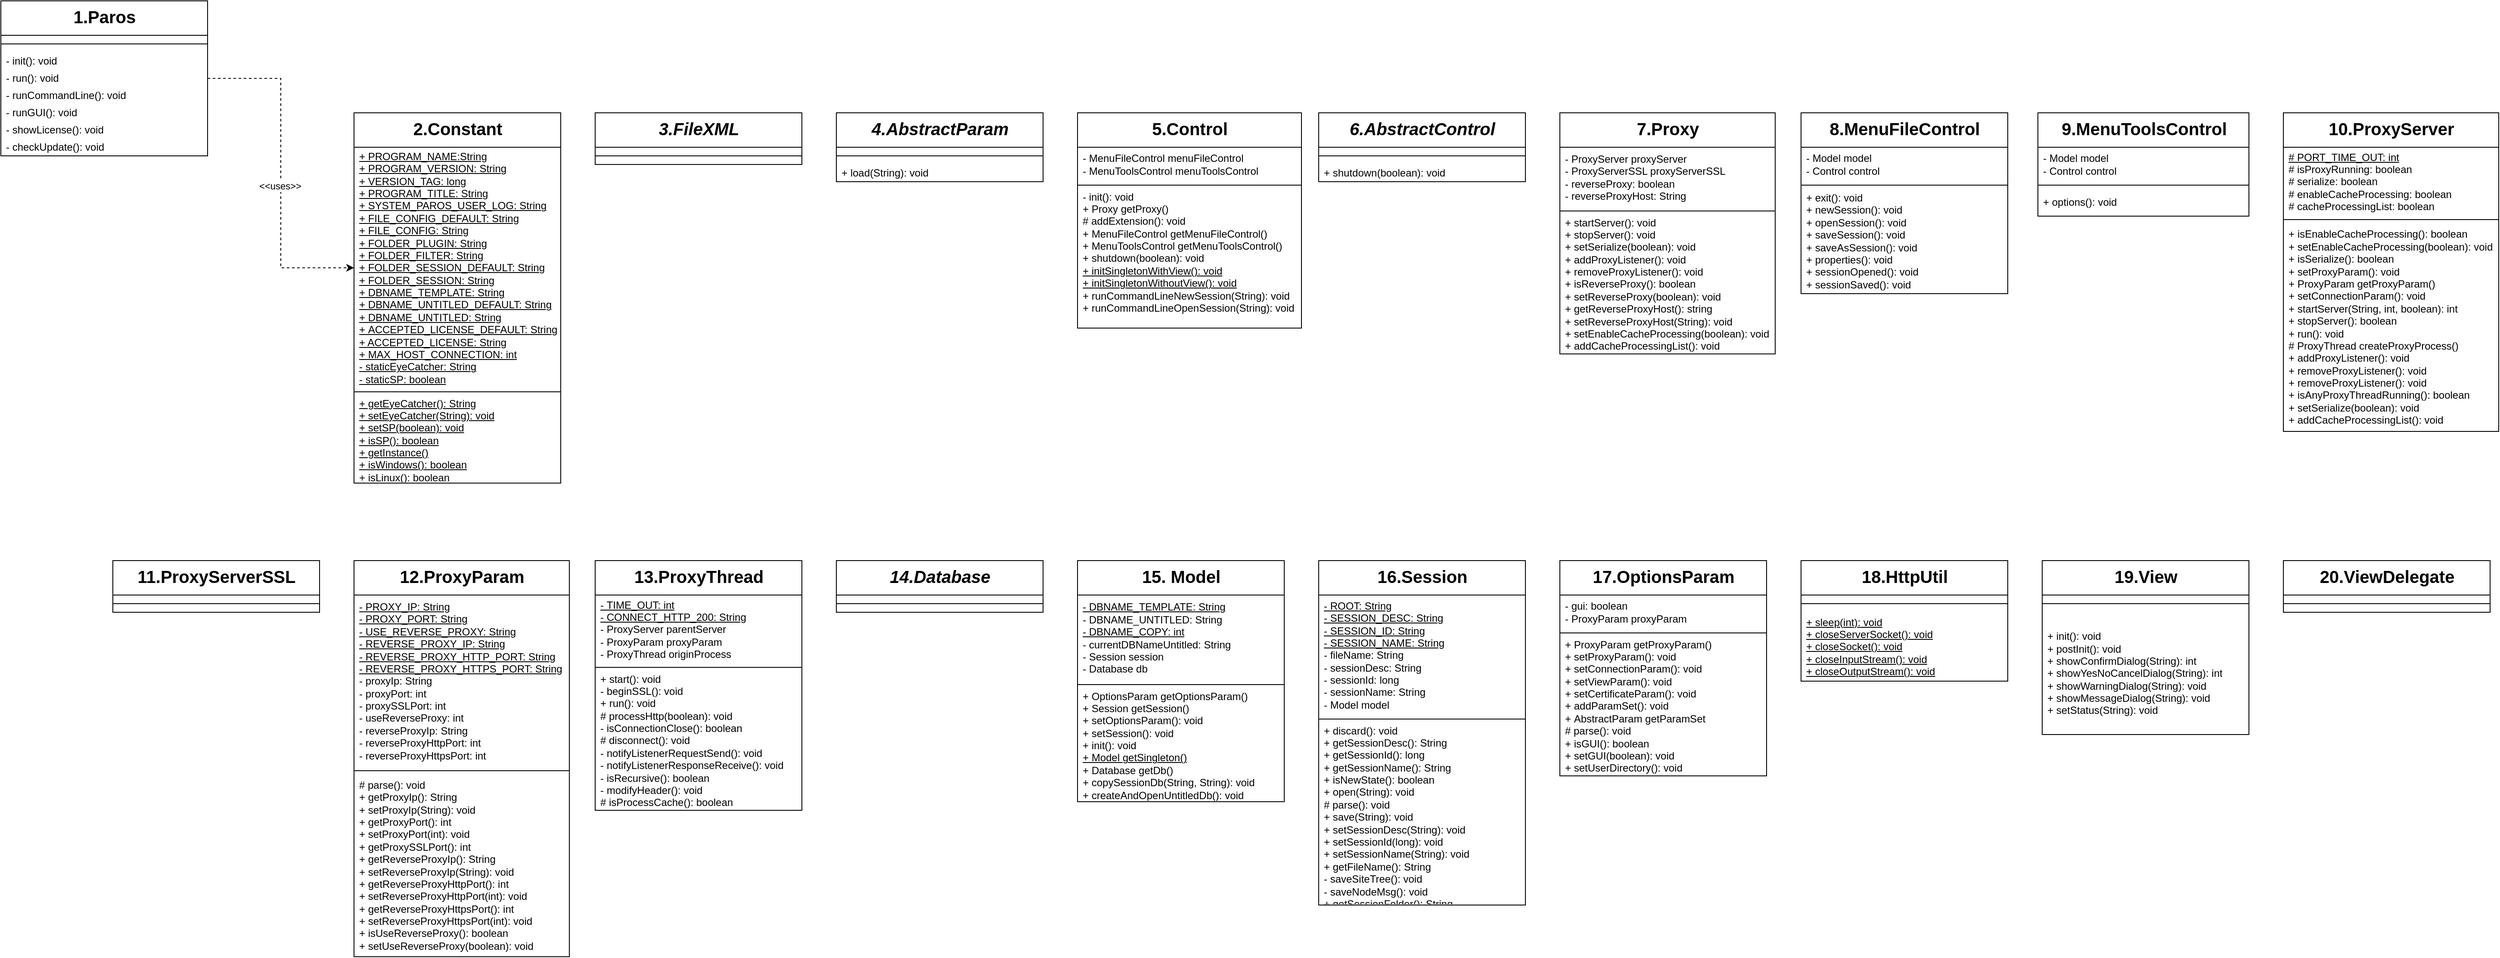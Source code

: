 <mxfile version="15.0.3" type="github">
  <diagram id="PYidpc2ZP7YQBrO0WTMi" name="Page-1">
    <mxGraphModel dx="1469" dy="1452" grid="1" gridSize="10" guides="1" tooltips="1" connect="1" arrows="1" fold="1" page="1" pageScale="1" pageWidth="850" pageHeight="1100" math="0" shadow="0">
      <root>
        <mxCell id="0" />
        <mxCell id="1" parent="0" />
        <mxCell id="z9THj69x5CB_1z2pLQWC-1" value="&lt;b&gt;&lt;font style=&quot;font-size: 20px&quot;&gt;1.Paros&lt;/font&gt;&lt;/b&gt;" style="swimlane;fontStyle=0;align=center;verticalAlign=top;childLayout=stackLayout;horizontal=1;startSize=40;horizontalStack=0;resizeParent=1;resizeParentMax=0;resizeLast=0;collapsible=0;marginBottom=0;html=1;" vertex="1" parent="1">
          <mxGeometry x="-130" y="-90" width="240" height="180" as="geometry" />
        </mxCell>
        <mxCell id="z9THj69x5CB_1z2pLQWC-6" value="" style="line;strokeWidth=1;fillColor=none;align=left;verticalAlign=middle;spacingTop=-1;spacingLeft=3;spacingRight=3;rotatable=0;labelPosition=right;points=[];portConstraint=eastwest;" vertex="1" parent="z9THj69x5CB_1z2pLQWC-1">
          <mxGeometry y="40" width="240" height="20" as="geometry" />
        </mxCell>
        <mxCell id="z9THj69x5CB_1z2pLQWC-8" value="- init(): void" style="text;html=1;strokeColor=none;fillColor=none;align=left;verticalAlign=middle;spacingLeft=4;spacingRight=4;overflow=hidden;rotatable=0;points=[[0,0.5],[1,0.5]];portConstraint=eastwest;" vertex="1" parent="z9THj69x5CB_1z2pLQWC-1">
          <mxGeometry y="60" width="240" height="20" as="geometry" />
        </mxCell>
        <mxCell id="z9THj69x5CB_1z2pLQWC-13" value="- run(): void" style="text;html=1;strokeColor=none;fillColor=none;align=left;verticalAlign=middle;spacingLeft=4;spacingRight=4;overflow=hidden;rotatable=0;points=[[0,0.5],[1,0.5]];portConstraint=eastwest;" vertex="1" parent="z9THj69x5CB_1z2pLQWC-1">
          <mxGeometry y="80" width="240" height="20" as="geometry" />
        </mxCell>
        <mxCell id="z9THj69x5CB_1z2pLQWC-14" value="- runCommandLine(): void" style="text;html=1;strokeColor=none;fillColor=none;align=left;verticalAlign=middle;spacingLeft=4;spacingRight=4;overflow=hidden;rotatable=0;points=[[0,0.5],[1,0.5]];portConstraint=eastwest;" vertex="1" parent="z9THj69x5CB_1z2pLQWC-1">
          <mxGeometry y="100" width="240" height="20" as="geometry" />
        </mxCell>
        <mxCell id="z9THj69x5CB_1z2pLQWC-15" value="- runGUI(): void" style="text;html=1;strokeColor=none;fillColor=none;align=left;verticalAlign=middle;spacingLeft=4;spacingRight=4;overflow=hidden;rotatable=0;points=[[0,0.5],[1,0.5]];portConstraint=eastwest;" vertex="1" parent="z9THj69x5CB_1z2pLQWC-1">
          <mxGeometry y="120" width="240" height="20" as="geometry" />
        </mxCell>
        <mxCell id="z9THj69x5CB_1z2pLQWC-16" value="- showLicense(): void" style="text;html=1;strokeColor=none;fillColor=none;align=left;verticalAlign=middle;spacingLeft=4;spacingRight=4;overflow=hidden;rotatable=0;points=[[0,0.5],[1,0.5]];portConstraint=eastwest;" vertex="1" parent="z9THj69x5CB_1z2pLQWC-1">
          <mxGeometry y="140" width="240" height="20" as="geometry" />
        </mxCell>
        <mxCell id="z9THj69x5CB_1z2pLQWC-17" value="- checkUpdate(): void" style="text;html=1;strokeColor=none;fillColor=none;align=left;verticalAlign=middle;spacingLeft=4;spacingRight=4;overflow=hidden;rotatable=0;points=[[0,0.5],[1,0.5]];portConstraint=eastwest;" vertex="1" parent="z9THj69x5CB_1z2pLQWC-1">
          <mxGeometry y="160" width="240" height="20" as="geometry" />
        </mxCell>
        <mxCell id="z9THj69x5CB_1z2pLQWC-18" value="&lt;b&gt;&lt;font style=&quot;font-size: 20px&quot;&gt;2.Constant&lt;/font&gt;&lt;/b&gt;" style="swimlane;fontStyle=0;align=center;verticalAlign=top;childLayout=stackLayout;horizontal=1;startSize=40;horizontalStack=0;resizeParent=1;resizeParentMax=0;resizeLast=0;collapsible=0;marginBottom=0;html=1;" vertex="1" parent="1">
          <mxGeometry x="280" y="40" width="240" height="430" as="geometry" />
        </mxCell>
        <mxCell id="z9THj69x5CB_1z2pLQWC-19" value="&lt;u&gt;+&amp;nbsp;PROGRAM_NAME:String&lt;br&gt;+&amp;nbsp;PROGRAM_VERSION: String&lt;br&gt;+&amp;nbsp;VERSION_TAG: long&lt;br&gt;+&amp;nbsp;PROGRAM_TITLE: String&lt;br&gt;+&amp;nbsp;SYSTEM_PAROS_USER_LOG: String&lt;br&gt;+&amp;nbsp;FILE_CONFIG_DEFAULT: String&lt;br&gt;+&amp;nbsp;FILE_CONFIG: String&lt;br&gt;+&amp;nbsp;FOLDER_PLUGIN: String&lt;br&gt;+&amp;nbsp;FOLDER_FILTER: String&lt;br&gt;+&amp;nbsp;FOLDER_SESSION_DEFAULT: String&lt;br&gt;+&amp;nbsp;FOLDER_SESSION: String&lt;br&gt;+&amp;nbsp;DBNAME_TEMPLATE: String&lt;br&gt;+&amp;nbsp;DBNAME_UNTITLED_DEFAULT: String&lt;br&gt;+&amp;nbsp;DBNAME_UNTITLED: String&lt;br&gt;+&amp;nbsp;ACCEPTED_LICENSE_DEFAULT: String&lt;br&gt;+ ACCEPTED_LICENSE: String&lt;br&gt;+ MAX_HOST_CONNECTION: int&lt;br&gt;-&amp;nbsp;staticEyeCatcher: String&lt;br&gt;-&amp;nbsp;staticSP: boolean&lt;/u&gt;" style="text;html=1;strokeColor=none;fillColor=none;align=left;verticalAlign=middle;spacingLeft=4;spacingRight=4;overflow=hidden;rotatable=0;points=[[0,0.5],[1,0.5]];portConstraint=eastwest;" vertex="1" parent="z9THj69x5CB_1z2pLQWC-18">
          <mxGeometry y="40" width="240" height="280" as="geometry" />
        </mxCell>
        <mxCell id="z9THj69x5CB_1z2pLQWC-20" value="" style="line;strokeWidth=1;fillColor=none;align=left;verticalAlign=middle;spacingTop=-1;spacingLeft=3;spacingRight=3;rotatable=0;labelPosition=right;points=[];portConstraint=eastwest;" vertex="1" parent="z9THj69x5CB_1z2pLQWC-18">
          <mxGeometry y="320" width="240" height="8" as="geometry" />
        </mxCell>
        <mxCell id="z9THj69x5CB_1z2pLQWC-21" value="&lt;u&gt;+ getEyeCatcher(): String&lt;br&gt;+ setEyeCatcher(String): void&lt;br&gt;+ setSP(boolean): void&lt;br&gt;+ isSP(): boolean&lt;br&gt;+ getInstance()&lt;br&gt;+ isWindows(): boolean&lt;br&gt;+ isLinux(): boolean&lt;br&gt;&lt;/u&gt;" style="text;html=1;strokeColor=none;fillColor=none;align=left;verticalAlign=middle;spacingLeft=4;spacingRight=4;overflow=hidden;rotatable=0;points=[[0,0.5],[1,0.5]];portConstraint=eastwest;" vertex="1" parent="z9THj69x5CB_1z2pLQWC-18">
          <mxGeometry y="328" width="240" height="102" as="geometry" />
        </mxCell>
        <mxCell id="z9THj69x5CB_1z2pLQWC-28" value="&lt;b&gt;&lt;font style=&quot;font-size: 20px&quot;&gt;&lt;i&gt;3.FileXML&lt;/i&gt;&lt;/font&gt;&lt;/b&gt;" style="swimlane;fontStyle=0;align=center;verticalAlign=top;childLayout=stackLayout;horizontal=1;startSize=40;horizontalStack=0;resizeParent=1;resizeParentMax=0;resizeLast=0;collapsible=0;marginBottom=0;html=1;" vertex="1" parent="1">
          <mxGeometry x="560" y="40" width="240" height="60" as="geometry" />
        </mxCell>
        <mxCell id="z9THj69x5CB_1z2pLQWC-30" value="" style="line;strokeWidth=1;fillColor=none;align=left;verticalAlign=middle;spacingTop=-1;spacingLeft=3;spacingRight=3;rotatable=0;labelPosition=right;points=[];portConstraint=eastwest;" vertex="1" parent="z9THj69x5CB_1z2pLQWC-28">
          <mxGeometry y="40" width="240" height="20" as="geometry" />
        </mxCell>
        <mxCell id="z9THj69x5CB_1z2pLQWC-44" value="&lt;b&gt;&lt;font style=&quot;font-size: 20px&quot;&gt;7.Proxy&lt;/font&gt;&lt;/b&gt;" style="swimlane;fontStyle=0;align=center;verticalAlign=top;childLayout=stackLayout;horizontal=1;startSize=40;horizontalStack=0;resizeParent=1;resizeParentMax=0;resizeLast=0;collapsible=0;marginBottom=0;html=1;" vertex="1" parent="1">
          <mxGeometry x="1680" y="40" width="250" height="280" as="geometry" />
        </mxCell>
        <mxCell id="z9THj69x5CB_1z2pLQWC-45" value="- ProxyServer proxyServer&lt;br&gt;- ProxyServerSSL proxyServerSSL&lt;br&gt;-&amp;nbsp;reverseProxy: boolean&lt;br&gt;-&amp;nbsp;reverseProxyHost: String" style="text;html=1;strokeColor=none;fillColor=none;align=left;verticalAlign=middle;spacingLeft=4;spacingRight=4;overflow=hidden;rotatable=0;points=[[0,0.5],[1,0.5]];portConstraint=eastwest;" vertex="1" parent="z9THj69x5CB_1z2pLQWC-44">
          <mxGeometry y="40" width="250" height="70" as="geometry" />
        </mxCell>
        <mxCell id="z9THj69x5CB_1z2pLQWC-46" value="" style="line;strokeWidth=1;fillColor=none;align=left;verticalAlign=middle;spacingTop=-1;spacingLeft=3;spacingRight=3;rotatable=0;labelPosition=right;points=[];portConstraint=eastwest;" vertex="1" parent="z9THj69x5CB_1z2pLQWC-44">
          <mxGeometry y="110" width="250" height="8" as="geometry" />
        </mxCell>
        <mxCell id="z9THj69x5CB_1z2pLQWC-47" value="+ startServer(): void&lt;br&gt;+ stopServer(): void&lt;br&gt;+ setSerialize(boolean): void&lt;br&gt;+ addProxyListener(): void&lt;br&gt;+ removeProxyListener(): void&lt;br&gt;+ isReverseProxy(): boolean&lt;br&gt;+ setReverseProxy(boolean): void&lt;br&gt;+ getReverseProxyHost(): string&lt;br&gt;+ setReverseProxyHost(String): void&lt;br&gt;+ setEnableCacheProcessing(boolean): void&lt;br&gt;+ addCacheProcessingList(): void" style="text;html=1;strokeColor=none;fillColor=none;align=left;verticalAlign=middle;spacingLeft=4;spacingRight=4;overflow=hidden;rotatable=0;points=[[0,0.5],[1,0.5]];portConstraint=eastwest;" vertex="1" parent="z9THj69x5CB_1z2pLQWC-44">
          <mxGeometry y="118" width="250" height="162" as="geometry" />
        </mxCell>
        <mxCell id="z9THj69x5CB_1z2pLQWC-56" value="&lt;b&gt;&lt;font style=&quot;font-size: 20px&quot;&gt;10.ProxyServer&lt;/font&gt;&lt;/b&gt;" style="swimlane;fontStyle=0;align=center;verticalAlign=top;childLayout=stackLayout;horizontal=1;startSize=40;horizontalStack=0;resizeParent=1;resizeParentMax=0;resizeLast=0;collapsible=0;marginBottom=0;html=1;" vertex="1" parent="1">
          <mxGeometry x="2520" y="40" width="250" height="370" as="geometry" />
        </mxCell>
        <mxCell id="z9THj69x5CB_1z2pLQWC-57" value="&lt;u&gt;#&amp;nbsp;PORT_TIME_OUT: int&lt;/u&gt;&lt;br&gt;#&amp;nbsp;isProxyRunning: boolean&lt;br&gt;#&amp;nbsp;serialize: boolean&lt;br&gt;#&amp;nbsp;enableCacheProcessing: boolean&lt;br&gt;#&amp;nbsp;cacheProcessingList: boolean" style="text;html=1;strokeColor=none;fillColor=none;align=left;verticalAlign=middle;spacingLeft=4;spacingRight=4;overflow=hidden;rotatable=0;points=[[0,0.5],[1,0.5]];portConstraint=eastwest;" vertex="1" parent="z9THj69x5CB_1z2pLQWC-56">
          <mxGeometry y="40" width="250" height="80" as="geometry" />
        </mxCell>
        <mxCell id="z9THj69x5CB_1z2pLQWC-58" value="" style="line;strokeWidth=1;fillColor=none;align=left;verticalAlign=middle;spacingTop=-1;spacingLeft=3;spacingRight=3;rotatable=0;labelPosition=right;points=[];portConstraint=eastwest;" vertex="1" parent="z9THj69x5CB_1z2pLQWC-56">
          <mxGeometry y="120" width="250" height="8" as="geometry" />
        </mxCell>
        <mxCell id="z9THj69x5CB_1z2pLQWC-59" value="+ isEnableCacheProcessing(): boolean&lt;br&gt;+ setEnableCacheProcessing(boolean): void&lt;br&gt;+ isSerialize(): boolean&lt;br&gt;+&amp;nbsp;setProxyParam(): void&lt;br&gt;+&amp;nbsp;ProxyParam getProxyParam()&lt;br&gt;+&amp;nbsp;setConnectionParam(): void&lt;br&gt;+&amp;nbsp;startServer(String, int, boolean): int&lt;br&gt;+&amp;nbsp;stopServer(): boolean&lt;br&gt;+&amp;nbsp;run(): void&lt;br&gt;#&amp;nbsp;ProxyThread createProxyProcess()&lt;br&gt;+&amp;nbsp;addProxyListener(): void&lt;br&gt;+&amp;nbsp;removeProxyListener(): void&lt;br&gt;+&amp;nbsp;removeProxyListener(): void&lt;br&gt;+&amp;nbsp;isAnyProxyThreadRunning(): boolean&lt;br&gt;+&amp;nbsp;setSerialize(boolean): void&lt;br&gt;+&amp;nbsp;addCacheProcessingList(): void" style="text;html=1;strokeColor=none;fillColor=none;align=left;verticalAlign=middle;spacingLeft=4;spacingRight=4;overflow=hidden;rotatable=0;points=[[0,0.5],[1,0.5]];portConstraint=eastwest;" vertex="1" parent="z9THj69x5CB_1z2pLQWC-56">
          <mxGeometry y="128" width="250" height="242" as="geometry" />
        </mxCell>
        <mxCell id="z9THj69x5CB_1z2pLQWC-60" value="&lt;b&gt;&lt;font style=&quot;font-size: 20px&quot;&gt;11.&lt;/font&gt;&lt;/b&gt;&lt;span style=&quot;font-size: 20px&quot;&gt;&lt;b&gt;ProxyServerSSL&lt;/b&gt;&lt;/span&gt;" style="swimlane;fontStyle=0;align=center;verticalAlign=top;childLayout=stackLayout;horizontal=1;startSize=40;horizontalStack=0;resizeParent=1;resizeParentMax=0;resizeLast=0;collapsible=0;marginBottom=0;html=1;" vertex="1" parent="1">
          <mxGeometry y="560" width="240" height="60" as="geometry" />
        </mxCell>
        <mxCell id="z9THj69x5CB_1z2pLQWC-62" value="" style="line;strokeWidth=1;fillColor=none;align=left;verticalAlign=middle;spacingTop=-1;spacingLeft=3;spacingRight=3;rotatable=0;labelPosition=right;points=[];portConstraint=eastwest;" vertex="1" parent="z9THj69x5CB_1z2pLQWC-60">
          <mxGeometry y="40" width="240" height="20" as="geometry" />
        </mxCell>
        <mxCell id="z9THj69x5CB_1z2pLQWC-65" value="&lt;b&gt;&lt;font style=&quot;font-size: 20px&quot;&gt;12.&lt;/font&gt;&lt;/b&gt;&lt;span style=&quot;font-size: 20px&quot;&gt;&lt;b&gt;ProxyParam&lt;/b&gt;&lt;/span&gt;" style="swimlane;fontStyle=0;align=center;verticalAlign=top;childLayout=stackLayout;horizontal=1;startSize=40;horizontalStack=0;resizeParent=1;resizeParentMax=0;resizeLast=0;collapsible=0;marginBottom=0;html=1;" vertex="1" parent="1">
          <mxGeometry x="280" y="560" width="250" height="460" as="geometry" />
        </mxCell>
        <mxCell id="z9THj69x5CB_1z2pLQWC-66" value="&lt;u&gt;-&amp;nbsp;PROXY_IP: String&lt;br&gt;-&amp;nbsp;PROXY_PORT: String&lt;br&gt;-&amp;nbsp;USE_REVERSE_PROXY: String&lt;br&gt;-&amp;nbsp;REVERSE_PROXY_IP: String&lt;br&gt;-&amp;nbsp;REVERSE_PROXY_HTTP_PORT: String&lt;br&gt;-&amp;nbsp;REVERSE_PROXY_HTTPS_PORT: String&lt;/u&gt;&lt;br&gt;-&amp;nbsp;proxyIp: String&lt;br&gt;-&amp;nbsp;proxyPort: int&lt;br&gt;-&amp;nbsp;proxySSLPort: int&lt;br&gt;-&amp;nbsp;useReverseProxy: int&lt;br&gt;-&amp;nbsp;reverseProxyIp: String&lt;br&gt;-&amp;nbsp;reverseProxyHttpPort: int&lt;br&gt;-&amp;nbsp;reverseProxyHttpsPort: int" style="text;html=1;strokeColor=none;fillColor=none;align=left;verticalAlign=middle;spacingLeft=4;spacingRight=4;overflow=hidden;rotatable=0;points=[[0,0.5],[1,0.5]];portConstraint=eastwest;" vertex="1" parent="z9THj69x5CB_1z2pLQWC-65">
          <mxGeometry y="40" width="250" height="200" as="geometry" />
        </mxCell>
        <mxCell id="z9THj69x5CB_1z2pLQWC-67" value="" style="line;strokeWidth=1;fillColor=none;align=left;verticalAlign=middle;spacingTop=-1;spacingLeft=3;spacingRight=3;rotatable=0;labelPosition=right;points=[];portConstraint=eastwest;" vertex="1" parent="z9THj69x5CB_1z2pLQWC-65">
          <mxGeometry y="240" width="250" height="8" as="geometry" />
        </mxCell>
        <mxCell id="z9THj69x5CB_1z2pLQWC-68" value="#&amp;nbsp;parse(): void&lt;br&gt;+&amp;nbsp;getProxyIp(): String&lt;br&gt;+&amp;nbsp;setProxyIp(String): void&lt;br&gt;+&amp;nbsp;getProxyPort(): int&lt;br&gt;+&amp;nbsp;setProxyPort(int): void&lt;br&gt;+&amp;nbsp;getProxySSLPort(): int&lt;br&gt;+&amp;nbsp;getReverseProxyIp(): String&lt;br&gt;+&amp;nbsp;setReverseProxyIp(String): void&lt;br&gt;+&amp;nbsp;getReverseProxyHttpPort(): int&lt;br&gt;+&amp;nbsp;setReverseProxyHttpPort(int): void&lt;br&gt;+&amp;nbsp;getReverseProxyHttpsPort(): int&lt;br&gt;+&amp;nbsp;setReverseProxyHttpsPort(int): void&lt;br&gt;+&amp;nbsp;isUseReverseProxy(): boolean&lt;br&gt;+&amp;nbsp;setUseReverseProxy(boolean): void" style="text;html=1;strokeColor=none;fillColor=none;align=left;verticalAlign=middle;spacingLeft=4;spacingRight=4;overflow=hidden;rotatable=0;points=[[0,0.5],[1,0.5]];portConstraint=eastwest;" vertex="1" parent="z9THj69x5CB_1z2pLQWC-65">
          <mxGeometry y="248" width="250" height="212" as="geometry" />
        </mxCell>
        <mxCell id="z9THj69x5CB_1z2pLQWC-69" value="&lt;span style=&quot;font-size: 20px&quot;&gt;&lt;b&gt;13.ProxyThread&lt;/b&gt;&lt;/span&gt;" style="swimlane;fontStyle=0;align=center;verticalAlign=top;childLayout=stackLayout;horizontal=1;startSize=40;horizontalStack=0;resizeParent=1;resizeParentMax=0;resizeLast=0;collapsible=0;marginBottom=0;html=1;" vertex="1" parent="1">
          <mxGeometry x="560" y="560" width="240" height="290" as="geometry" />
        </mxCell>
        <mxCell id="z9THj69x5CB_1z2pLQWC-70" value="&lt;u&gt;-&amp;nbsp;TIME_OUT: int&lt;/u&gt;&lt;br&gt;&lt;u&gt;-&amp;nbsp;CONNECT_HTTP_200: String&lt;/u&gt;&lt;br&gt;-&amp;nbsp;ProxyServer parentServer&lt;br&gt;-&amp;nbsp;ProxyParam proxyParam&lt;br&gt;-&amp;nbsp;ProxyThread originProcess" style="text;html=1;strokeColor=none;fillColor=none;align=left;verticalAlign=middle;spacingLeft=4;spacingRight=4;overflow=hidden;rotatable=0;points=[[0,0.5],[1,0.5]];portConstraint=eastwest;" vertex="1" parent="z9THj69x5CB_1z2pLQWC-69">
          <mxGeometry y="40" width="240" height="80" as="geometry" />
        </mxCell>
        <mxCell id="z9THj69x5CB_1z2pLQWC-71" value="" style="line;strokeWidth=1;fillColor=none;align=left;verticalAlign=middle;spacingTop=-1;spacingLeft=3;spacingRight=3;rotatable=0;labelPosition=right;points=[];portConstraint=eastwest;" vertex="1" parent="z9THj69x5CB_1z2pLQWC-69">
          <mxGeometry y="120" width="240" height="8" as="geometry" />
        </mxCell>
        <mxCell id="z9THj69x5CB_1z2pLQWC-72" value="+&amp;nbsp;start(): void&lt;br&gt;-&amp;nbsp;beginSSL(): void&lt;br&gt;+&amp;nbsp;run(): void&lt;br&gt;#&amp;nbsp;processHttp(boolean): void&lt;br&gt;-&amp;nbsp;isConnectionClose(): boolean&lt;br&gt;#&amp;nbsp;disconnect(): void&lt;br&gt;-&amp;nbsp;notifyListenerRequestSend(): void&lt;br&gt;-&amp;nbsp;notifyListenerResponseReceive(): void&lt;br&gt;-&amp;nbsp;isRecursive(): boolean&lt;br&gt;-&amp;nbsp;modifyHeader(): void&lt;br&gt;#&amp;nbsp;isProcessCache(): boolean" style="text;html=1;strokeColor=none;fillColor=none;align=left;verticalAlign=middle;spacingLeft=4;spacingRight=4;overflow=hidden;rotatable=0;points=[[0,0.5],[1,0.5]];portConstraint=eastwest;" vertex="1" parent="z9THj69x5CB_1z2pLQWC-69">
          <mxGeometry y="128" width="240" height="162" as="geometry" />
        </mxCell>
        <mxCell id="z9THj69x5CB_1z2pLQWC-73" value="&lt;b&gt;&lt;font style=&quot;font-size: 20px&quot;&gt;&lt;i&gt;14.Database&lt;/i&gt;&lt;/font&gt;&lt;/b&gt;" style="swimlane;fontStyle=0;align=center;verticalAlign=top;childLayout=stackLayout;horizontal=1;startSize=40;horizontalStack=0;resizeParent=1;resizeParentMax=0;resizeLast=0;collapsible=0;marginBottom=0;html=1;" vertex="1" parent="1">
          <mxGeometry x="840" y="560" width="240" height="60" as="geometry" />
        </mxCell>
        <mxCell id="z9THj69x5CB_1z2pLQWC-74" value="" style="line;strokeWidth=1;fillColor=none;align=left;verticalAlign=middle;spacingTop=-1;spacingLeft=3;spacingRight=3;rotatable=0;labelPosition=right;points=[];portConstraint=eastwest;" vertex="1" parent="z9THj69x5CB_1z2pLQWC-73">
          <mxGeometry y="40" width="240" height="20" as="geometry" />
        </mxCell>
        <mxCell id="z9THj69x5CB_1z2pLQWC-75" value="&lt;span style=&quot;font-size: 20px&quot;&gt;&lt;b&gt;15. Model&lt;/b&gt;&lt;/span&gt;" style="swimlane;fontStyle=0;align=center;verticalAlign=top;childLayout=stackLayout;horizontal=1;startSize=40;horizontalStack=0;resizeParent=1;resizeParentMax=0;resizeLast=0;collapsible=0;marginBottom=0;html=1;" vertex="1" parent="1">
          <mxGeometry x="1120" y="560" width="240" height="280" as="geometry" />
        </mxCell>
        <mxCell id="z9THj69x5CB_1z2pLQWC-76" value="&lt;u&gt;-&amp;nbsp;DBNAME_TEMPLATE: String&lt;/u&gt;&lt;br&gt;-&amp;nbsp;DBNAME_UNTITLED: String&lt;br&gt;&lt;u&gt;-&amp;nbsp;DBNAME_COPY: int&lt;/u&gt;&lt;br&gt;-&amp;nbsp;currentDBNameUntitled: String&lt;br&gt;-&amp;nbsp;Session session&lt;br&gt;-&amp;nbsp;Database db" style="text;html=1;strokeColor=none;fillColor=none;align=left;verticalAlign=middle;spacingLeft=4;spacingRight=4;overflow=hidden;rotatable=0;points=[[0,0.5],[1,0.5]];portConstraint=eastwest;" vertex="1" parent="z9THj69x5CB_1z2pLQWC-75">
          <mxGeometry y="40" width="240" height="100" as="geometry" />
        </mxCell>
        <mxCell id="z9THj69x5CB_1z2pLQWC-77" value="" style="line;strokeWidth=1;fillColor=none;align=left;verticalAlign=middle;spacingTop=-1;spacingLeft=3;spacingRight=3;rotatable=0;labelPosition=right;points=[];portConstraint=eastwest;" vertex="1" parent="z9THj69x5CB_1z2pLQWC-75">
          <mxGeometry y="140" width="240" height="8" as="geometry" />
        </mxCell>
        <mxCell id="z9THj69x5CB_1z2pLQWC-78" value="+&amp;nbsp;OptionsParam getOptionsParam()&lt;br&gt;+&amp;nbsp;Session getSession()&lt;br&gt;+&amp;nbsp;setOptionsParam(): void&lt;br&gt;+&amp;nbsp;setSession(): void&lt;br&gt;+&amp;nbsp;init(): void&lt;br&gt;&lt;u&gt;+ Model getSingleton()&lt;br&gt;&lt;/u&gt;+&amp;nbsp;Database getDb()&lt;br&gt;+&amp;nbsp;copySessionDb(String, String): void&lt;br&gt;+&amp;nbsp;createAndOpenUntitledDb(): void" style="text;html=1;strokeColor=none;fillColor=none;align=left;verticalAlign=middle;spacingLeft=4;spacingRight=4;overflow=hidden;rotatable=0;points=[[0,0.5],[1,0.5]];portConstraint=eastwest;" vertex="1" parent="z9THj69x5CB_1z2pLQWC-75">
          <mxGeometry y="148" width="240" height="132" as="geometry" />
        </mxCell>
        <mxCell id="z9THj69x5CB_1z2pLQWC-79" value="&lt;span style=&quot;font-size: 20px&quot;&gt;&lt;b&gt;16.Session&lt;/b&gt;&lt;/span&gt;" style="swimlane;fontStyle=0;align=center;verticalAlign=top;childLayout=stackLayout;horizontal=1;startSize=40;horizontalStack=0;resizeParent=1;resizeParentMax=0;resizeLast=0;collapsible=0;marginBottom=0;html=1;" vertex="1" parent="1">
          <mxGeometry x="1400" y="560" width="240" height="400" as="geometry" />
        </mxCell>
        <mxCell id="z9THj69x5CB_1z2pLQWC-80" value="&lt;u&gt;-&amp;nbsp;ROOT: String&lt;br&gt;-&amp;nbsp;SESSION_DESC: String&lt;br&gt;-&amp;nbsp;SESSION_ID: String&lt;br&gt;-&amp;nbsp;SESSION_NAME: String&lt;/u&gt;&lt;br&gt;-&amp;nbsp;fileName: String&lt;br&gt;-&amp;nbsp;sessionDesc: String&lt;br&gt;-&amp;nbsp;sessionId: long&lt;br&gt;-&amp;nbsp;sessionName: String&lt;br&gt;-&amp;nbsp;Model model&lt;br&gt;" style="text;html=1;strokeColor=none;fillColor=none;align=left;verticalAlign=middle;spacingLeft=4;spacingRight=4;overflow=hidden;rotatable=0;points=[[0,0.5],[1,0.5]];portConstraint=eastwest;" vertex="1" parent="z9THj69x5CB_1z2pLQWC-79">
          <mxGeometry y="40" width="240" height="140" as="geometry" />
        </mxCell>
        <mxCell id="z9THj69x5CB_1z2pLQWC-81" value="" style="line;strokeWidth=1;fillColor=none;align=left;verticalAlign=middle;spacingTop=-1;spacingLeft=3;spacingRight=3;rotatable=0;labelPosition=right;points=[];portConstraint=eastwest;" vertex="1" parent="z9THj69x5CB_1z2pLQWC-79">
          <mxGeometry y="180" width="240" height="8" as="geometry" />
        </mxCell>
        <mxCell id="z9THj69x5CB_1z2pLQWC-82" value="+&amp;nbsp;discard(): void&lt;br&gt;+&amp;nbsp;getSessionDesc(): String&lt;br&gt;+&amp;nbsp;getSessionId(): long&lt;br&gt;+&amp;nbsp;getSessionName(): String&lt;br&gt;+&amp;nbsp;isNewState(): boolean&lt;br&gt;+&amp;nbsp;open(String): void&lt;br&gt;# parse(): void&lt;br&gt;+&amp;nbsp;save(String): void&lt;br&gt;+&amp;nbsp;setSessionDesc(String): void&lt;br&gt;+&amp;nbsp;setSessionId(long): void&lt;br&gt;+&amp;nbsp;setSessionName(String): void&lt;br&gt;+&amp;nbsp;getFileName(): String&lt;br&gt;-&amp;nbsp;saveSiteTree(): void&lt;br&gt;-&amp;nbsp;saveNodeMsg(): void&lt;br&gt;+&amp;nbsp;getSessionFolder(): String" style="text;html=1;strokeColor=none;fillColor=none;align=left;verticalAlign=middle;spacingLeft=4;spacingRight=4;overflow=hidden;rotatable=0;points=[[0,0.5],[1,0.5]];portConstraint=eastwest;" vertex="1" parent="z9THj69x5CB_1z2pLQWC-79">
          <mxGeometry y="188" width="240" height="212" as="geometry" />
        </mxCell>
        <mxCell id="z9THj69x5CB_1z2pLQWC-83" value="&lt;span style=&quot;font-size: 20px&quot;&gt;&lt;b&gt;17.OptionsParam&lt;/b&gt;&lt;/span&gt;" style="swimlane;fontStyle=0;align=center;verticalAlign=top;childLayout=stackLayout;horizontal=1;startSize=40;horizontalStack=0;resizeParent=1;resizeParentMax=0;resizeLast=0;collapsible=0;marginBottom=0;html=1;" vertex="1" parent="1">
          <mxGeometry x="1680" y="560" width="240" height="250" as="geometry" />
        </mxCell>
        <mxCell id="z9THj69x5CB_1z2pLQWC-84" value="- gui: boolean&lt;br&gt;-&amp;nbsp;ProxyParam proxyParam" style="text;html=1;strokeColor=none;fillColor=none;align=left;verticalAlign=middle;spacingLeft=4;spacingRight=4;overflow=hidden;rotatable=0;points=[[0,0.5],[1,0.5]];portConstraint=eastwest;" vertex="1" parent="z9THj69x5CB_1z2pLQWC-83">
          <mxGeometry y="40" width="240" height="40" as="geometry" />
        </mxCell>
        <mxCell id="z9THj69x5CB_1z2pLQWC-85" value="" style="line;strokeWidth=1;fillColor=none;align=left;verticalAlign=middle;spacingTop=-1;spacingLeft=3;spacingRight=3;rotatable=0;labelPosition=right;points=[];portConstraint=eastwest;" vertex="1" parent="z9THj69x5CB_1z2pLQWC-83">
          <mxGeometry y="80" width="240" height="8" as="geometry" />
        </mxCell>
        <mxCell id="z9THj69x5CB_1z2pLQWC-86" value="+&amp;nbsp;ProxyParam getProxyParam()&lt;br&gt;+&amp;nbsp;setProxyParam(): void&lt;br&gt;+&amp;nbsp;setConnectionParam(): void&lt;br&gt;+&amp;nbsp;setViewParam(): void&lt;br&gt;+&amp;nbsp;setCertificateParam(): void&lt;br&gt;+&amp;nbsp;addParamSet(): void&lt;br&gt;+&amp;nbsp;AbstractParam getParamSet&lt;br&gt;#&amp;nbsp;parse(): void&lt;br&gt;+&amp;nbsp;isGUI(): boolean&lt;br&gt;+&amp;nbsp;setGUI(boolean): void&lt;br&gt;+&amp;nbsp;setUserDirectory(): void" style="text;html=1;strokeColor=none;fillColor=none;align=left;verticalAlign=middle;spacingLeft=4;spacingRight=4;overflow=hidden;rotatable=0;points=[[0,0.5],[1,0.5]];portConstraint=eastwest;" vertex="1" parent="z9THj69x5CB_1z2pLQWC-83">
          <mxGeometry y="88" width="240" height="162" as="geometry" />
        </mxCell>
        <mxCell id="z9THj69x5CB_1z2pLQWC-87" value="&lt;span style=&quot;font-size: 20px&quot;&gt;&lt;b&gt;18.HttpUtil&lt;/b&gt;&lt;/span&gt;" style="swimlane;fontStyle=0;align=center;verticalAlign=top;childLayout=stackLayout;horizontal=1;startSize=40;horizontalStack=0;resizeParent=1;resizeParentMax=0;resizeLast=0;collapsible=0;marginBottom=0;html=1;" vertex="1" parent="1">
          <mxGeometry x="1960" y="560" width="240" height="140" as="geometry" />
        </mxCell>
        <mxCell id="z9THj69x5CB_1z2pLQWC-89" value="" style="line;strokeWidth=1;fillColor=none;align=left;verticalAlign=middle;spacingTop=-1;spacingLeft=3;spacingRight=3;rotatable=0;labelPosition=right;points=[];portConstraint=eastwest;" vertex="1" parent="z9THj69x5CB_1z2pLQWC-87">
          <mxGeometry y="40" width="240" height="20" as="geometry" />
        </mxCell>
        <mxCell id="z9THj69x5CB_1z2pLQWC-90" value="&lt;u&gt;+&amp;nbsp;sleep(int): void&lt;br&gt;+&amp;nbsp;closeServerSocket(): void&lt;br&gt;+&amp;nbsp;closeSocket(): void&lt;br&gt;+&amp;nbsp;closeInputStream(): void&lt;br&gt;+&amp;nbsp;closeOutputStream(): void&lt;/u&gt;" style="text;html=1;strokeColor=none;fillColor=none;align=left;verticalAlign=middle;spacingLeft=4;spacingRight=4;overflow=hidden;rotatable=0;points=[[0,0.5],[1,0.5]];portConstraint=eastwest;" vertex="1" parent="z9THj69x5CB_1z2pLQWC-87">
          <mxGeometry y="60" width="240" height="80" as="geometry" />
        </mxCell>
        <mxCell id="z9THj69x5CB_1z2pLQWC-91" value="&lt;span style=&quot;font-size: 20px&quot;&gt;&lt;b&gt;19.View&lt;/b&gt;&lt;/span&gt;" style="swimlane;fontStyle=0;align=center;verticalAlign=top;childLayout=stackLayout;horizontal=1;startSize=40;horizontalStack=0;resizeParent=1;resizeParentMax=0;resizeLast=0;collapsible=0;marginBottom=0;html=1;" vertex="1" parent="1">
          <mxGeometry x="2240" y="560" width="240" height="202" as="geometry" />
        </mxCell>
        <mxCell id="z9THj69x5CB_1z2pLQWC-93" value="" style="line;strokeWidth=1;fillColor=none;align=left;verticalAlign=middle;spacingTop=-1;spacingLeft=3;spacingRight=3;rotatable=0;labelPosition=right;points=[];portConstraint=eastwest;" vertex="1" parent="z9THj69x5CB_1z2pLQWC-91">
          <mxGeometry y="40" width="240" height="20" as="geometry" />
        </mxCell>
        <mxCell id="z9THj69x5CB_1z2pLQWC-94" value="+&amp;nbsp;init(): void&lt;br&gt;+&amp;nbsp;postInit(): void&lt;br&gt;+&amp;nbsp;showConfirmDialog(String): int&lt;br&gt;+&amp;nbsp;showYesNoCancelDialog(String): int&lt;br&gt;+&amp;nbsp;showWarningDialog(String): void&lt;br&gt;+&amp;nbsp;showMessageDialog(String): void&lt;br&gt;+&amp;nbsp;setStatus(String): void" style="text;html=1;strokeColor=none;fillColor=none;align=left;verticalAlign=middle;spacingLeft=4;spacingRight=4;overflow=hidden;rotatable=0;points=[[0,0.5],[1,0.5]];portConstraint=eastwest;" vertex="1" parent="z9THj69x5CB_1z2pLQWC-91">
          <mxGeometry y="60" width="240" height="142" as="geometry" />
        </mxCell>
        <mxCell id="z9THj69x5CB_1z2pLQWC-95" value="&lt;span style=&quot;font-size: 20px&quot;&gt;&lt;b&gt;20.ViewDelegate&lt;/b&gt;&lt;/span&gt;" style="swimlane;fontStyle=0;align=center;verticalAlign=top;childLayout=stackLayout;horizontal=1;startSize=40;horizontalStack=0;resizeParent=1;resizeParentMax=0;resizeLast=0;collapsible=0;marginBottom=0;html=1;" vertex="1" parent="1">
          <mxGeometry x="2520" y="560" width="240" height="60" as="geometry" />
        </mxCell>
        <mxCell id="z9THj69x5CB_1z2pLQWC-96" value="" style="line;strokeWidth=1;fillColor=none;align=left;verticalAlign=middle;spacingTop=-1;spacingLeft=3;spacingRight=3;rotatable=0;labelPosition=right;points=[];portConstraint=eastwest;" vertex="1" parent="z9THj69x5CB_1z2pLQWC-95">
          <mxGeometry y="40" width="240" height="20" as="geometry" />
        </mxCell>
        <mxCell id="z9THj69x5CB_1z2pLQWC-99" value="&lt;b&gt;&lt;font style=&quot;font-size: 20px&quot;&gt;&lt;i&gt;4.AbstractParam&lt;/i&gt;&lt;/font&gt;&lt;/b&gt;" style="swimlane;fontStyle=0;align=center;verticalAlign=top;childLayout=stackLayout;horizontal=1;startSize=40;horizontalStack=0;resizeParent=1;resizeParentMax=0;resizeLast=0;collapsible=0;marginBottom=0;html=1;" vertex="1" parent="1">
          <mxGeometry x="840" y="40" width="240" height="80" as="geometry" />
        </mxCell>
        <mxCell id="z9THj69x5CB_1z2pLQWC-100" value="" style="line;strokeWidth=1;fillColor=none;align=left;verticalAlign=middle;spacingTop=-1;spacingLeft=3;spacingRight=3;rotatable=0;labelPosition=right;points=[];portConstraint=eastwest;" vertex="1" parent="z9THj69x5CB_1z2pLQWC-99">
          <mxGeometry y="40" width="240" height="20" as="geometry" />
        </mxCell>
        <mxCell id="z9THj69x5CB_1z2pLQWC-101" value="+ load(String): void" style="text;html=1;strokeColor=none;fillColor=none;align=left;verticalAlign=middle;spacingLeft=4;spacingRight=4;overflow=hidden;rotatable=0;points=[[0,0.5],[1,0.5]];portConstraint=eastwest;" vertex="1" parent="z9THj69x5CB_1z2pLQWC-99">
          <mxGeometry y="60" width="240" height="20" as="geometry" />
        </mxCell>
        <mxCell id="z9THj69x5CB_1z2pLQWC-107" value="&lt;b&gt;&lt;font style=&quot;font-size: 20px&quot;&gt;&lt;i&gt;6.AbstractControl&lt;/i&gt;&lt;/font&gt;&lt;/b&gt;" style="swimlane;fontStyle=0;align=center;verticalAlign=top;childLayout=stackLayout;horizontal=1;startSize=40;horizontalStack=0;resizeParent=1;resizeParentMax=0;resizeLast=0;collapsible=0;marginBottom=0;html=1;" vertex="1" parent="1">
          <mxGeometry x="1400" y="40" width="240" height="80" as="geometry" />
        </mxCell>
        <mxCell id="z9THj69x5CB_1z2pLQWC-108" value="" style="line;strokeWidth=1;fillColor=none;align=left;verticalAlign=middle;spacingTop=-1;spacingLeft=3;spacingRight=3;rotatable=0;labelPosition=right;points=[];portConstraint=eastwest;" vertex="1" parent="z9THj69x5CB_1z2pLQWC-107">
          <mxGeometry y="40" width="240" height="20" as="geometry" />
        </mxCell>
        <mxCell id="z9THj69x5CB_1z2pLQWC-109" value="+ shutdown(boolean): void" style="text;html=1;strokeColor=none;fillColor=none;align=left;verticalAlign=middle;spacingLeft=4;spacingRight=4;overflow=hidden;rotatable=0;points=[[0,0.5],[1,0.5]];portConstraint=eastwest;" vertex="1" parent="z9THj69x5CB_1z2pLQWC-107">
          <mxGeometry y="60" width="240" height="20" as="geometry" />
        </mxCell>
        <mxCell id="z9THj69x5CB_1z2pLQWC-110" style="edgeStyle=orthogonalEdgeStyle;rounded=0;orthogonalLoop=1;jettySize=auto;html=1;entryX=0;entryY=0.5;entryDx=0;entryDy=0;dashed=1;" edge="1" parent="1" source="z9THj69x5CB_1z2pLQWC-13" target="z9THj69x5CB_1z2pLQWC-19">
          <mxGeometry relative="1" as="geometry" />
        </mxCell>
        <mxCell id="z9THj69x5CB_1z2pLQWC-111" value="&amp;lt;&amp;lt;uses&amp;gt;&amp;gt;" style="edgeLabel;html=1;align=center;verticalAlign=middle;resizable=0;points=[];" vertex="1" connectable="0" parent="z9THj69x5CB_1z2pLQWC-110">
          <mxGeometry x="0.074" y="-1" relative="1" as="geometry">
            <mxPoint as="offset" />
          </mxGeometry>
        </mxCell>
        <mxCell id="z9THj69x5CB_1z2pLQWC-112" value="&lt;b&gt;&lt;font style=&quot;font-size: 20px&quot;&gt;5.Control&lt;/font&gt;&lt;/b&gt;" style="swimlane;fontStyle=0;align=center;verticalAlign=top;childLayout=stackLayout;horizontal=1;startSize=40;horizontalStack=0;resizeParent=1;resizeParentMax=0;resizeLast=0;collapsible=0;marginBottom=0;html=1;" vertex="1" parent="1">
          <mxGeometry x="1120" y="40" width="260" height="250" as="geometry" />
        </mxCell>
        <mxCell id="z9THj69x5CB_1z2pLQWC-113" value="- MenuFileControl menuFileControl&lt;br&gt;- MenuToolsControl menuToolsControl" style="text;html=1;strokeColor=none;fillColor=none;align=left;verticalAlign=middle;spacingLeft=4;spacingRight=4;overflow=hidden;rotatable=0;points=[[0,0.5],[1,0.5]];portConstraint=eastwest;" vertex="1" parent="z9THj69x5CB_1z2pLQWC-112">
          <mxGeometry y="40" width="260" height="40" as="geometry" />
        </mxCell>
        <mxCell id="z9THj69x5CB_1z2pLQWC-114" value="" style="line;strokeWidth=1;fillColor=none;align=left;verticalAlign=middle;spacingTop=-1;spacingLeft=3;spacingRight=3;rotatable=0;labelPosition=right;points=[];portConstraint=eastwest;" vertex="1" parent="z9THj69x5CB_1z2pLQWC-112">
          <mxGeometry y="80" width="260" height="8" as="geometry" />
        </mxCell>
        <mxCell id="z9THj69x5CB_1z2pLQWC-115" value="- init(): void&lt;br&gt;+ Proxy getProxy()&lt;br&gt;# addExtension(): void&lt;br&gt;+&amp;nbsp;MenuFileControl getMenuFileControl()&lt;br&gt;+&amp;nbsp;MenuToolsControl getMenuToolsControl()&lt;br&gt;+ shutdown(boolean): void&lt;br&gt;&lt;u&gt;+ initSingletonWithView(): void&lt;br&gt;+ initSingletonWithoutView(): void&lt;/u&gt;&lt;br&gt;+ runCommandLineNewSession(String): void&lt;br&gt;+ runCommandLineOpenSession(String): void&lt;br&gt;&lt;span style=&quot;color: rgba(0 , 0 , 0 , 0) ; font-family: monospace ; font-size: 0px&quot;&gt;%3CmxGraphModel%3E%3Croot%3E%3CmxCell%20id%3D%220%22%2F%3E%3CmxCell%20id%3D%221%22%20parent%3D%220%22%2F%3E%3CmxCell%20id%3D%222%22%20value%3D%22%26lt%3Bb%26gt%3B%26lt%3Bfont%20style%3D%26quot%3Bfont-size%3A%2020px%26quot%3B%26gt%3B2.Constant%26lt%3B%2Ffont%26gt%3B%26lt%3B%2Fb%26gt%3B%22%20style%3D%22swimlane%3BfontStyle%3D0%3Balign%3Dcenter%3BverticalAlign%3Dtop%3BchildLayout%3DstackLayout%3Bhorizontal%3D1%3BstartSize%3D40%3BhorizontalStack%3D0%3BresizeParent%3D1%3BresizeParentMax%3D0%3BresizeLast%3D0%3Bcollapsible%3D0%3BmarginBottom%3D0%3Bhtml%3D1%3B%22%20vertex%3D%221%22%20parent%3D%221%22%3E%3CmxGeometry%20x%3D%22280%22%20y%3D%2240%22%20width%3D%22240%22%20height%3D%22400%22%20as%3D%22geometry%22%2F%3E%3C%2FmxCell%3E%3CmxCell%20id%3D%223%22%20value%3D%22%2B%26amp%3Bnbsp%3BPROGRAM_NAME%3A%20string%26lt%3Bbr%26gt%3B%2B%26amp%3Bnbsp%3BPROGRAM_VERSION%3A%20string%26lt%3Bbr%26gt%3B%2B%26amp%3Bnbsp%3BVERSION_TAG%3A%20long%26lt%3Bbr%26gt%3B%2B%26amp%3Bnbsp%3BPROGRAM_TITLE%3A%20string%26lt%3Bbr%26gt%3B%2B%26amp%3Bnbsp%3BSYSTEM_PAROS_USER_LOG%3A%20string%26lt%3Bbr%26gt%3B%2B%26amp%3Bnbsp%3BFILE_CONFIG_DEFAULT%3A%20string%26lt%3Bbr%26gt%3B%2B%26amp%3Bnbsp%3BFILE_CONFIG%3A%20string%26lt%3Bbr%26gt%3B%2B%26amp%3Bnbsp%3BFOLDER_PLUGIN%3A%20string%26lt%3Bbr%26gt%3B%2B%26amp%3Bnbsp%3BFOLDER_FILTER%3A%20string%26lt%3Bbr%26gt%3B%2B%26amp%3Bnbsp%3BFOLDER_SESSION_DEFAULT%3A%20string%26lt%3Bbr%26gt%3B%2B%26amp%3Bnbsp%3BFOLDER_SESSION%3A%20string%26lt%3Bbr%26gt%3B%2B%26amp%3Bnbsp%3BDBNAME_TEMPLATE%3A%20string%26lt%3Bbr%26gt%3B%2B%26amp%3Bnbsp%3BDBNAME_UNTITLED_DEFAULT%3A%20string%26lt%3Bbr%26gt%3B%2B%26amp%3Bnbsp%3BDBNAME_UNTITLED%3A%20string%26lt%3Bbr%26gt%3B%2B%26amp%3Bnbsp%3BACCEPTED_LICENSE_DEFAULT%3A%20string%26lt%3Bbr%26gt%3B%2B%20ACCEPTED_LICENSE%3A%20string%26lt%3Bbr%26gt%3B%2B%20MAX_HOST_CONNECTION%3A%20int%26lt%3Bbr%26gt%3B-%26amp%3Bnbsp%3BstaticEyeCatcher%3A%20string%26lt%3Bbr%26gt%3B-%26amp%3Bnbsp%3BstaticSP%3A%20boolean%22%20style%3D%22text%3Bhtml%3D1%3BstrokeColor%3Dnone%3BfillColor%3Dnone%3Balign%3Dleft%3BverticalAlign%3Dmiddle%3BspacingLeft%3D4%3BspacingRight%3D4%3Boverflow%3Dhidden%3Brotatable%3D0%3Bpoints%3D%5B%5B0%2C0.5%5D%2C%5B1%2C0.5%5D%5D%3BportConstraint%3Deastwest%3B%22%20vertex%3D%221%22%20parent%3D%222%22%3E%3CmxGeometry%20y%3D%2240%22%20width%3D%22240%22%20height%3D%22280%22%20as%3D%22geometry%22%2F%3E%3C%2FmxCell%3E%3CmxCell%20id%3D%224%22%20value%3D%22%22%20style%3D%22line%3BstrokeWidth%3D1%3BfillColor%3Dnone%3Balign%3Dleft%3BverticalAlign%3Dmiddle%3BspacingTop%3D-1%3BspacingLeft%3D3%3BspacingRight%3D3%3Brotatable%3D0%3BlabelPosition%3Dright%3Bpoints%3D%5B%5D%3BportConstraint%3Deastwest%3B%22%20vertex%3D%221%22%20parent%3D%222%22%3E%3CmxGeometry%20y%3D%22320%22%20width%3D%22240%22%20height%3D%228%22%20as%3D%22geometry%22%2F%3E%3C%2FmxCell%3E%3CmxCell%20id%3D%225%22%20value%3D%22%2B%20String%20getEyeCatcher()%26lt%3Bbr%26gt%3B%2B%26amp%3Bnbsp%3Bvoid%20setEyeCatcher()%26lt%3Bbr%26gt%3B%2B%20void%20setSP()%26lt%3Bbr%26gt%3B%2B%26amp%3Bnbsp%3Bboolean%20isSP()%22%20style%3D%22text%3Bhtml%3D1%3BstrokeColor%3Dnone%3BfillColor%3Dnone%3Balign%3Dleft%3BverticalAlign%3Dmiddle%3BspacingLeft%3D4%3BspacingRight%3D4%3Boverflow%3Dhidden%3Brotatable%3D0%3Bpoints%3D%5B%5B0%2C0.5%5D%2C%5B1%2C0.5%5D%5D%3BportConstraint%3Deastwest%3B%22%20vertex%3D%221%22%20parent%3D%222%22%3E%3CmxGeometry%20y%3D%22328%22%20width%3D%22240%22%20height%3D%2272%22%20as%3D%22geometry%22%2F%3E%3C%2FmxCell%3E%3C%2Froot%3E%3C%2FmxGraphModel%3E&lt;/span&gt;" style="text;html=1;strokeColor=none;fillColor=none;align=left;verticalAlign=middle;spacingLeft=4;spacingRight=4;overflow=hidden;rotatable=0;points=[[0,0.5],[1,0.5]];portConstraint=eastwest;" vertex="1" parent="z9THj69x5CB_1z2pLQWC-112">
          <mxGeometry y="88" width="260" height="162" as="geometry" />
        </mxCell>
        <mxCell id="z9THj69x5CB_1z2pLQWC-116" value="&lt;b&gt;&lt;font style=&quot;font-size: 20px&quot;&gt;8.MenuFileControl&lt;/font&gt;&lt;/b&gt;" style="swimlane;fontStyle=0;align=center;verticalAlign=top;childLayout=stackLayout;horizontal=1;startSize=40;horizontalStack=0;resizeParent=1;resizeParentMax=0;resizeLast=0;collapsible=0;marginBottom=0;html=1;" vertex="1" parent="1">
          <mxGeometry x="1960" y="40" width="240" height="210" as="geometry" />
        </mxCell>
        <mxCell id="z9THj69x5CB_1z2pLQWC-117" value="- Model model&lt;br&gt;- Control control" style="text;html=1;strokeColor=none;fillColor=none;align=left;verticalAlign=middle;spacingLeft=4;spacingRight=4;overflow=hidden;rotatable=0;points=[[0,0.5],[1,0.5]];portConstraint=eastwest;" vertex="1" parent="z9THj69x5CB_1z2pLQWC-116">
          <mxGeometry y="40" width="240" height="40" as="geometry" />
        </mxCell>
        <mxCell id="z9THj69x5CB_1z2pLQWC-118" value="" style="line;strokeWidth=1;fillColor=none;align=left;verticalAlign=middle;spacingTop=-1;spacingLeft=3;spacingRight=3;rotatable=0;labelPosition=right;points=[];portConstraint=eastwest;" vertex="1" parent="z9THj69x5CB_1z2pLQWC-116">
          <mxGeometry y="80" width="240" height="8" as="geometry" />
        </mxCell>
        <mxCell id="z9THj69x5CB_1z2pLQWC-119" value="+ exit(): void&lt;br&gt;+ newSession(): void&lt;br&gt;+ openSession(): void&lt;br&gt;+ saveSession(): void&lt;br&gt;+ saveAsSession(): void&lt;br&gt;+ properties(): void&lt;br&gt;+ sessionOpened(): void&lt;br&gt;+ sessionSaved(): void" style="text;html=1;strokeColor=none;fillColor=none;align=left;verticalAlign=middle;spacingLeft=4;spacingRight=4;overflow=hidden;rotatable=0;points=[[0,0.5],[1,0.5]];portConstraint=eastwest;" vertex="1" parent="z9THj69x5CB_1z2pLQWC-116">
          <mxGeometry y="88" width="240" height="122" as="geometry" />
        </mxCell>
        <mxCell id="z9THj69x5CB_1z2pLQWC-121" value="&lt;b&gt;&lt;font style=&quot;font-size: 20px&quot;&gt;9.MenuToolsControl&lt;/font&gt;&lt;/b&gt;" style="swimlane;fontStyle=0;align=center;verticalAlign=top;childLayout=stackLayout;horizontal=1;startSize=40;horizontalStack=0;resizeParent=1;resizeParentMax=0;resizeLast=0;collapsible=0;marginBottom=0;html=1;" vertex="1" parent="1">
          <mxGeometry x="2235" y="40" width="245" height="120" as="geometry" />
        </mxCell>
        <mxCell id="z9THj69x5CB_1z2pLQWC-122" value="- Model model&lt;br&gt;- Control control" style="text;html=1;strokeColor=none;fillColor=none;align=left;verticalAlign=middle;spacingLeft=4;spacingRight=4;overflow=hidden;rotatable=0;points=[[0,0.5],[1,0.5]];portConstraint=eastwest;" vertex="1" parent="z9THj69x5CB_1z2pLQWC-121">
          <mxGeometry y="40" width="245" height="40" as="geometry" />
        </mxCell>
        <mxCell id="z9THj69x5CB_1z2pLQWC-123" value="" style="line;strokeWidth=1;fillColor=none;align=left;verticalAlign=middle;spacingTop=-1;spacingLeft=3;spacingRight=3;rotatable=0;labelPosition=right;points=[];portConstraint=eastwest;" vertex="1" parent="z9THj69x5CB_1z2pLQWC-121">
          <mxGeometry y="80" width="245" height="8" as="geometry" />
        </mxCell>
        <mxCell id="z9THj69x5CB_1z2pLQWC-124" value="+ options(): void" style="text;html=1;strokeColor=none;fillColor=none;align=left;verticalAlign=middle;spacingLeft=4;spacingRight=4;overflow=hidden;rotatable=0;points=[[0,0.5],[1,0.5]];portConstraint=eastwest;" vertex="1" parent="z9THj69x5CB_1z2pLQWC-121">
          <mxGeometry y="88" width="245" height="32" as="geometry" />
        </mxCell>
      </root>
    </mxGraphModel>
  </diagram>
</mxfile>
